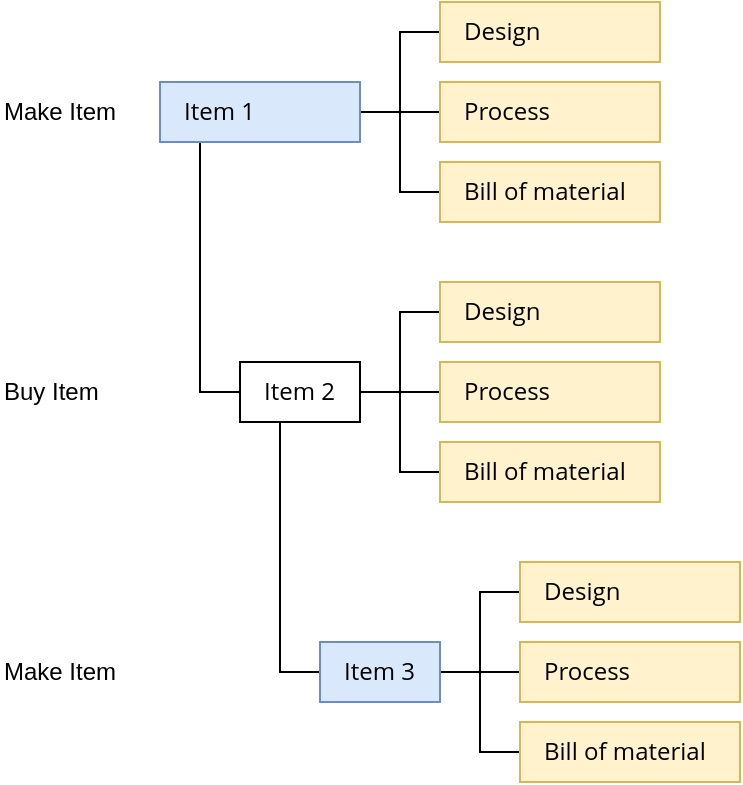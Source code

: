 <mxfile version="13.7.3" type="device"><diagram id="KVhlb9tscZICcqevTXnx" name="Seite-1"><mxGraphModel dx="1102" dy="574" grid="1" gridSize="10" guides="1" tooltips="1" connect="1" arrows="1" fold="1" page="1" pageScale="1" pageWidth="827" pageHeight="1169" math="0" shadow="0"><root><mxCell id="0"/><mxCell id="1" parent="0"/><mxCell id="fXGUU0Yyf9Z70iMtAzyA-6" value="" style="edgeStyle=orthogonalEdgeStyle;rounded=0;orthogonalLoop=1;jettySize=auto;html=1;entryX=0;entryY=0.5;entryDx=0;entryDy=0;endArrow=none;endFill=0;" edge="1" parent="1" source="fXGUU0Yyf9Z70iMtAzyA-2" target="fXGUU0Yyf9Z70iMtAzyA-3"><mxGeometry relative="1" as="geometry"/></mxCell><mxCell id="fXGUU0Yyf9Z70iMtAzyA-7" value="" style="edgeStyle=orthogonalEdgeStyle;rounded=0;orthogonalLoop=1;jettySize=auto;html=1;endArrow=none;endFill=0;entryX=0;entryY=0.5;entryDx=0;entryDy=0;" edge="1" parent="1" source="fXGUU0Yyf9Z70iMtAzyA-2" target="fXGUU0Yyf9Z70iMtAzyA-5"><mxGeometry relative="1" as="geometry"/></mxCell><mxCell id="fXGUU0Yyf9Z70iMtAzyA-8" value="" style="edgeStyle=orthogonalEdgeStyle;rounded=0;orthogonalLoop=1;jettySize=auto;html=1;endArrow=none;endFill=0;entryX=0;entryY=0.5;entryDx=0;entryDy=0;" edge="1" parent="1" source="fXGUU0Yyf9Z70iMtAzyA-2" target="fXGUU0Yyf9Z70iMtAzyA-4"><mxGeometry relative="1" as="geometry"/></mxCell><mxCell id="fXGUU0Yyf9Z70iMtAzyA-18" value="" style="edgeStyle=orthogonalEdgeStyle;rounded=0;orthogonalLoop=1;jettySize=auto;html=1;endArrow=none;endFill=0;entryX=0;entryY=0.5;entryDx=0;entryDy=0;" edge="1" parent="1" source="fXGUU0Yyf9Z70iMtAzyA-2" target="fXGUU0Yyf9Z70iMtAzyA-13"><mxGeometry relative="1" as="geometry"><Array as="points"><mxPoint x="120" y="235"/></Array></mxGeometry></mxCell><mxCell id="fXGUU0Yyf9Z70iMtAzyA-2" value="&lt;font face=&quot;Open Sans&quot;&gt;Item 1&lt;/font&gt;" style="rounded=0;whiteSpace=wrap;html=1;fillColor=#dae8fc;strokeColor=#6c8ebf;align=left;spacingLeft=10;" vertex="1" parent="1"><mxGeometry x="100" y="80" width="100" height="30" as="geometry"/></mxCell><mxCell id="fXGUU0Yyf9Z70iMtAzyA-3" value="&lt;font face=&quot;Open Sans&quot;&gt;Design&lt;/font&gt;" style="rounded=0;whiteSpace=wrap;html=1;fillColor=#fff2cc;strokeColor=#d6b656;align=left;spacingLeft=10;" vertex="1" parent="1"><mxGeometry x="240" y="40" width="110" height="30" as="geometry"/></mxCell><mxCell id="fXGUU0Yyf9Z70iMtAzyA-4" value="&lt;font face=&quot;Open Sans&quot;&gt;Process&lt;/font&gt;" style="rounded=0;whiteSpace=wrap;html=1;fillColor=#fff2cc;strokeColor=#d6b656;align=left;spacingLeft=10;" vertex="1" parent="1"><mxGeometry x="240" y="80" width="110" height="30" as="geometry"/></mxCell><mxCell id="fXGUU0Yyf9Z70iMtAzyA-5" value="&lt;font face=&quot;Open Sans&quot;&gt;Bill of material&lt;/font&gt;" style="rounded=0;whiteSpace=wrap;html=1;fillColor=#fff2cc;strokeColor=#d6b656;align=left;spacingLeft=10;" vertex="1" parent="1"><mxGeometry x="240" y="120" width="110" height="30" as="geometry"/></mxCell><mxCell id="fXGUU0Yyf9Z70iMtAzyA-9" value="Make Item" style="text;html=1;strokeColor=none;fillColor=none;align=left;verticalAlign=middle;whiteSpace=wrap;rounded=0;" vertex="1" parent="1"><mxGeometry x="20" y="80" width="70" height="30" as="geometry"/></mxCell><mxCell id="fXGUU0Yyf9Z70iMtAzyA-10" value="" style="edgeStyle=orthogonalEdgeStyle;rounded=0;orthogonalLoop=1;jettySize=auto;html=1;entryX=0;entryY=0.5;entryDx=0;entryDy=0;endArrow=none;endFill=0;" edge="1" source="fXGUU0Yyf9Z70iMtAzyA-13" target="fXGUU0Yyf9Z70iMtAzyA-14" parent="1"><mxGeometry relative="1" as="geometry"/></mxCell><mxCell id="fXGUU0Yyf9Z70iMtAzyA-11" value="" style="edgeStyle=orthogonalEdgeStyle;rounded=0;orthogonalLoop=1;jettySize=auto;html=1;endArrow=none;endFill=0;entryX=0;entryY=0.5;entryDx=0;entryDy=0;" edge="1" source="fXGUU0Yyf9Z70iMtAzyA-13" target="fXGUU0Yyf9Z70iMtAzyA-16" parent="1"><mxGeometry relative="1" as="geometry"/></mxCell><mxCell id="fXGUU0Yyf9Z70iMtAzyA-12" value="" style="edgeStyle=orthogonalEdgeStyle;rounded=0;orthogonalLoop=1;jettySize=auto;html=1;endArrow=none;endFill=0;entryX=0;entryY=0.5;entryDx=0;entryDy=0;" edge="1" source="fXGUU0Yyf9Z70iMtAzyA-13" target="fXGUU0Yyf9Z70iMtAzyA-15" parent="1"><mxGeometry relative="1" as="geometry"/></mxCell><mxCell id="fXGUU0Yyf9Z70iMtAzyA-26" value="" style="edgeStyle=orthogonalEdgeStyle;rounded=0;orthogonalLoop=1;jettySize=auto;html=1;endArrow=none;endFill=0;entryX=0;entryY=0.5;entryDx=0;entryDy=0;" edge="1" parent="1" source="fXGUU0Yyf9Z70iMtAzyA-13" target="fXGUU0Yyf9Z70iMtAzyA-22"><mxGeometry relative="1" as="geometry"><Array as="points"><mxPoint x="160" y="375"/></Array></mxGeometry></mxCell><mxCell id="fXGUU0Yyf9Z70iMtAzyA-13" value="&lt;font face=&quot;Open Sans&quot;&gt;Item 2&lt;/font&gt;" style="rounded=0;whiteSpace=wrap;html=1;spacingLeft=10;align=left;" vertex="1" parent="1"><mxGeometry x="140" y="220" width="60" height="30" as="geometry"/></mxCell><mxCell id="fXGUU0Yyf9Z70iMtAzyA-14" value="&lt;font face=&quot;Open Sans&quot;&gt;Design&lt;/font&gt;" style="rounded=0;whiteSpace=wrap;html=1;fillColor=#fff2cc;strokeColor=#d6b656;align=left;spacingLeft=10;" vertex="1" parent="1"><mxGeometry x="240" y="180" width="110" height="30" as="geometry"/></mxCell><mxCell id="fXGUU0Yyf9Z70iMtAzyA-15" value="&lt;font face=&quot;Open Sans&quot;&gt;Process&lt;/font&gt;" style="rounded=0;whiteSpace=wrap;html=1;fillColor=#fff2cc;strokeColor=#d6b656;align=left;spacingLeft=10;" vertex="1" parent="1"><mxGeometry x="240" y="220" width="110" height="30" as="geometry"/></mxCell><mxCell id="fXGUU0Yyf9Z70iMtAzyA-16" value="&lt;font face=&quot;Open Sans&quot;&gt;Bill of material&lt;/font&gt;" style="rounded=0;whiteSpace=wrap;html=1;fillColor=#fff2cc;strokeColor=#d6b656;align=left;spacingLeft=10;" vertex="1" parent="1"><mxGeometry x="240" y="260" width="110" height="30" as="geometry"/></mxCell><mxCell id="fXGUU0Yyf9Z70iMtAzyA-17" value="Buy Item" style="text;html=1;strokeColor=none;fillColor=none;align=left;verticalAlign=middle;whiteSpace=wrap;rounded=0;" vertex="1" parent="1"><mxGeometry x="20" y="220" width="80" height="30" as="geometry"/></mxCell><mxCell id="fXGUU0Yyf9Z70iMtAzyA-19" value="" style="edgeStyle=orthogonalEdgeStyle;rounded=0;orthogonalLoop=1;jettySize=auto;html=1;entryX=0;entryY=0.5;entryDx=0;entryDy=0;endArrow=none;endFill=0;" edge="1" source="fXGUU0Yyf9Z70iMtAzyA-22" target="fXGUU0Yyf9Z70iMtAzyA-23" parent="1"><mxGeometry relative="1" as="geometry"/></mxCell><mxCell id="fXGUU0Yyf9Z70iMtAzyA-20" value="" style="edgeStyle=orthogonalEdgeStyle;rounded=0;orthogonalLoop=1;jettySize=auto;html=1;endArrow=none;endFill=0;entryX=0;entryY=0.5;entryDx=0;entryDy=0;" edge="1" source="fXGUU0Yyf9Z70iMtAzyA-22" target="fXGUU0Yyf9Z70iMtAzyA-25" parent="1"><mxGeometry relative="1" as="geometry"/></mxCell><mxCell id="fXGUU0Yyf9Z70iMtAzyA-21" value="" style="edgeStyle=orthogonalEdgeStyle;rounded=0;orthogonalLoop=1;jettySize=auto;html=1;endArrow=none;endFill=0;entryX=0;entryY=0.5;entryDx=0;entryDy=0;" edge="1" source="fXGUU0Yyf9Z70iMtAzyA-22" target="fXGUU0Yyf9Z70iMtAzyA-24" parent="1"><mxGeometry relative="1" as="geometry"/></mxCell><mxCell id="fXGUU0Yyf9Z70iMtAzyA-22" value="&lt;font face=&quot;Open Sans&quot;&gt;Item 3&lt;/font&gt;" style="rounded=0;whiteSpace=wrap;html=1;align=left;spacingLeft=10;fillColor=#dae8fc;strokeColor=#6c8ebf;" vertex="1" parent="1"><mxGeometry x="180" y="360" width="60" height="30" as="geometry"/></mxCell><mxCell id="fXGUU0Yyf9Z70iMtAzyA-23" value="&lt;font face=&quot;Open Sans&quot;&gt;Design&lt;/font&gt;" style="rounded=0;whiteSpace=wrap;html=1;fillColor=#fff2cc;strokeColor=#d6b656;align=left;spacingLeft=10;" vertex="1" parent="1"><mxGeometry x="280" y="320" width="110" height="30" as="geometry"/></mxCell><mxCell id="fXGUU0Yyf9Z70iMtAzyA-24" value="&lt;font face=&quot;Open Sans&quot;&gt;Process&lt;/font&gt;" style="rounded=0;whiteSpace=wrap;html=1;fillColor=#fff2cc;strokeColor=#d6b656;align=left;spacingLeft=10;" vertex="1" parent="1"><mxGeometry x="280" y="360" width="110" height="30" as="geometry"/></mxCell><mxCell id="fXGUU0Yyf9Z70iMtAzyA-25" value="&lt;font face=&quot;Open Sans&quot;&gt;Bill of material&lt;/font&gt;" style="rounded=0;whiteSpace=wrap;html=1;fillColor=#fff2cc;strokeColor=#d6b656;align=left;spacingLeft=10;" vertex="1" parent="1"><mxGeometry x="280" y="400" width="110" height="30" as="geometry"/></mxCell><mxCell id="fXGUU0Yyf9Z70iMtAzyA-27" value="Make Item" style="text;html=1;strokeColor=none;fillColor=none;align=left;verticalAlign=middle;whiteSpace=wrap;rounded=0;" vertex="1" parent="1"><mxGeometry x="20" y="360" width="80" height="30" as="geometry"/></mxCell></root></mxGraphModel></diagram></mxfile>